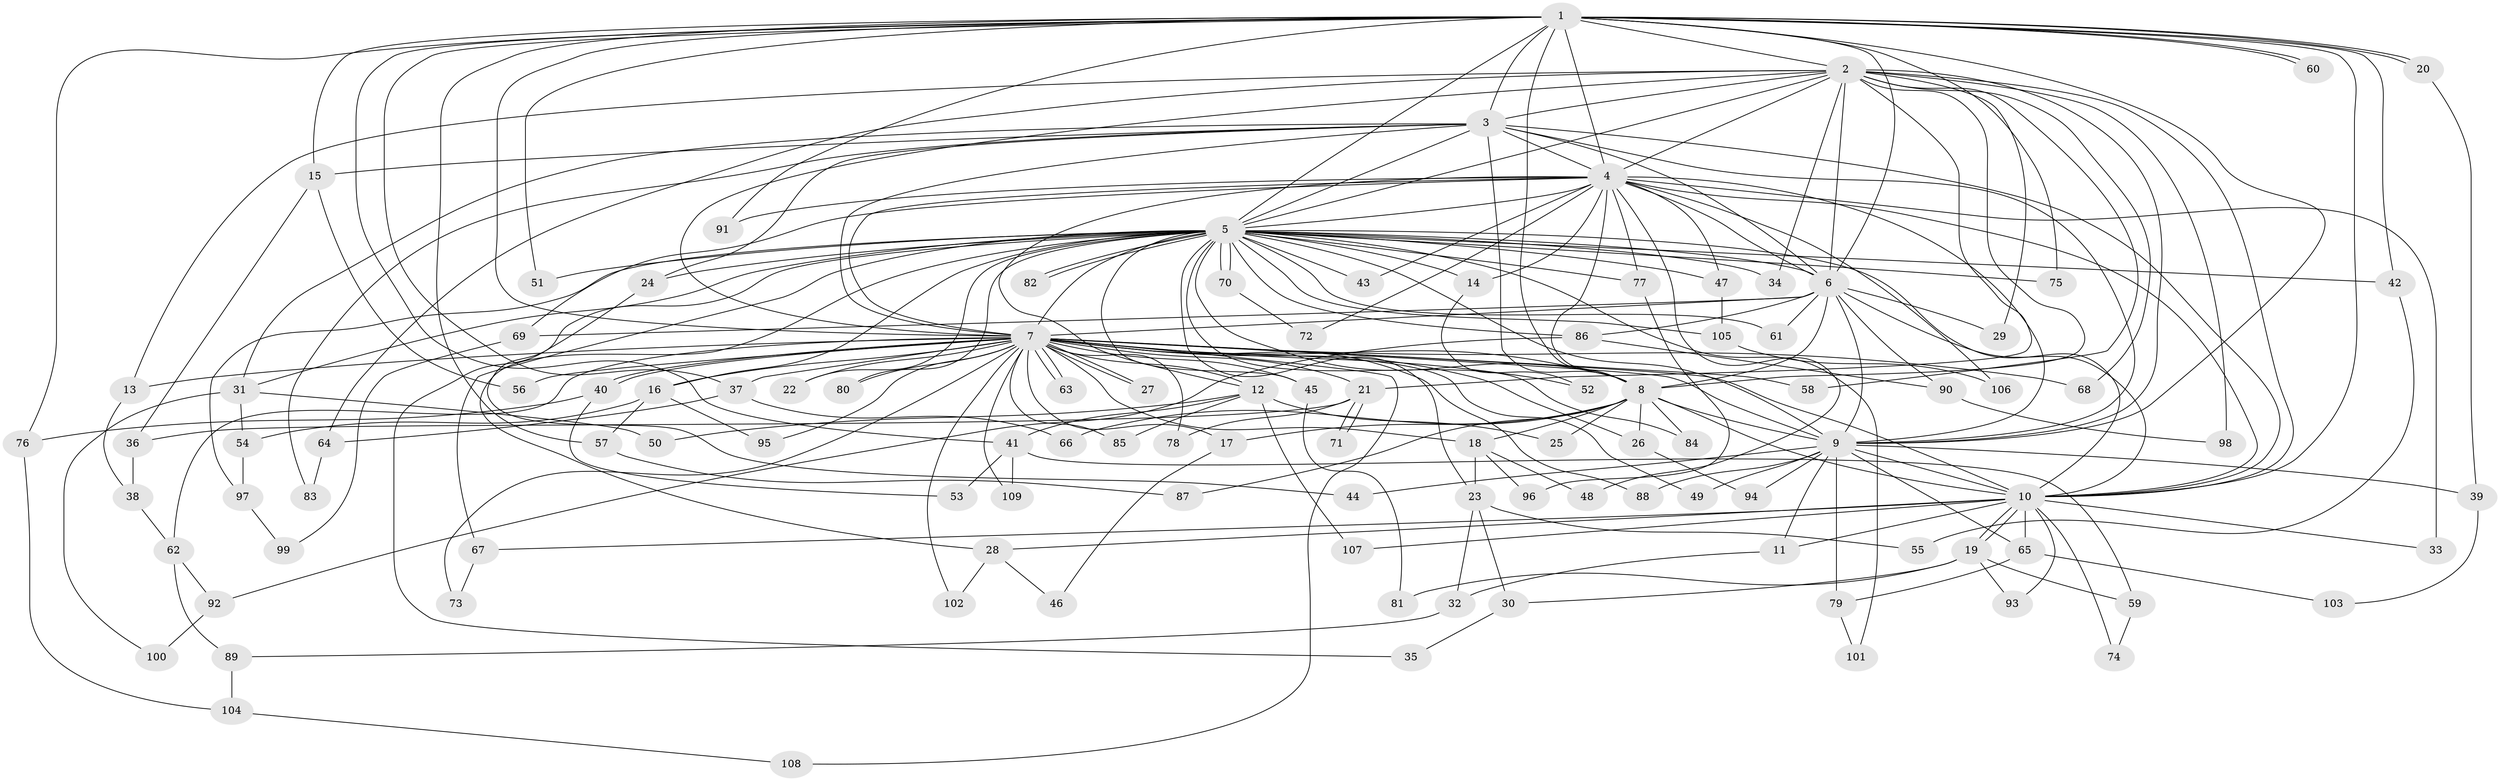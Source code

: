 // Generated by graph-tools (version 1.1) at 2025/11/02/27/25 16:11:02]
// undirected, 109 vertices, 243 edges
graph export_dot {
graph [start="1"]
  node [color=gray90,style=filled];
  1;
  2;
  3;
  4;
  5;
  6;
  7;
  8;
  9;
  10;
  11;
  12;
  13;
  14;
  15;
  16;
  17;
  18;
  19;
  20;
  21;
  22;
  23;
  24;
  25;
  26;
  27;
  28;
  29;
  30;
  31;
  32;
  33;
  34;
  35;
  36;
  37;
  38;
  39;
  40;
  41;
  42;
  43;
  44;
  45;
  46;
  47;
  48;
  49;
  50;
  51;
  52;
  53;
  54;
  55;
  56;
  57;
  58;
  59;
  60;
  61;
  62;
  63;
  64;
  65;
  66;
  67;
  68;
  69;
  70;
  71;
  72;
  73;
  74;
  75;
  76;
  77;
  78;
  79;
  80;
  81;
  82;
  83;
  84;
  85;
  86;
  87;
  88;
  89;
  90;
  91;
  92;
  93;
  94;
  95;
  96;
  97;
  98;
  99;
  100;
  101;
  102;
  103;
  104;
  105;
  106;
  107;
  108;
  109;
  1 -- 2;
  1 -- 3;
  1 -- 4;
  1 -- 5;
  1 -- 6;
  1 -- 7;
  1 -- 8;
  1 -- 9;
  1 -- 10;
  1 -- 15;
  1 -- 20;
  1 -- 20;
  1 -- 37;
  1 -- 41;
  1 -- 42;
  1 -- 51;
  1 -- 57;
  1 -- 60;
  1 -- 60;
  1 -- 75;
  1 -- 76;
  1 -- 91;
  2 -- 3;
  2 -- 4;
  2 -- 5;
  2 -- 6;
  2 -- 7;
  2 -- 8;
  2 -- 9;
  2 -- 10;
  2 -- 13;
  2 -- 21;
  2 -- 29;
  2 -- 34;
  2 -- 58;
  2 -- 64;
  2 -- 68;
  2 -- 98;
  3 -- 4;
  3 -- 5;
  3 -- 6;
  3 -- 7;
  3 -- 8;
  3 -- 9;
  3 -- 10;
  3 -- 15;
  3 -- 24;
  3 -- 31;
  3 -- 83;
  4 -- 5;
  4 -- 6;
  4 -- 7;
  4 -- 8;
  4 -- 9;
  4 -- 10;
  4 -- 12;
  4 -- 14;
  4 -- 33;
  4 -- 43;
  4 -- 47;
  4 -- 48;
  4 -- 69;
  4 -- 72;
  4 -- 77;
  4 -- 91;
  4 -- 106;
  5 -- 6;
  5 -- 7;
  5 -- 8;
  5 -- 9;
  5 -- 10;
  5 -- 14;
  5 -- 16;
  5 -- 22;
  5 -- 23;
  5 -- 24;
  5 -- 28;
  5 -- 31;
  5 -- 34;
  5 -- 35;
  5 -- 42;
  5 -- 43;
  5 -- 45;
  5 -- 47;
  5 -- 51;
  5 -- 61;
  5 -- 67;
  5 -- 70;
  5 -- 70;
  5 -- 75;
  5 -- 77;
  5 -- 80;
  5 -- 82;
  5 -- 82;
  5 -- 84;
  5 -- 86;
  5 -- 97;
  5 -- 101;
  5 -- 105;
  6 -- 7;
  6 -- 8;
  6 -- 9;
  6 -- 10;
  6 -- 29;
  6 -- 61;
  6 -- 69;
  6 -- 86;
  6 -- 90;
  7 -- 8;
  7 -- 9;
  7 -- 10;
  7 -- 12;
  7 -- 13;
  7 -- 16;
  7 -- 17;
  7 -- 18;
  7 -- 21;
  7 -- 22;
  7 -- 26;
  7 -- 27;
  7 -- 27;
  7 -- 37;
  7 -- 40;
  7 -- 40;
  7 -- 45;
  7 -- 49;
  7 -- 52;
  7 -- 56;
  7 -- 58;
  7 -- 62;
  7 -- 63;
  7 -- 63;
  7 -- 68;
  7 -- 73;
  7 -- 78;
  7 -- 80;
  7 -- 85;
  7 -- 88;
  7 -- 95;
  7 -- 102;
  7 -- 108;
  7 -- 109;
  8 -- 9;
  8 -- 10;
  8 -- 17;
  8 -- 18;
  8 -- 25;
  8 -- 26;
  8 -- 66;
  8 -- 84;
  8 -- 87;
  9 -- 10;
  9 -- 11;
  9 -- 39;
  9 -- 44;
  9 -- 49;
  9 -- 65;
  9 -- 79;
  9 -- 88;
  9 -- 94;
  10 -- 11;
  10 -- 19;
  10 -- 19;
  10 -- 28;
  10 -- 33;
  10 -- 65;
  10 -- 67;
  10 -- 74;
  10 -- 93;
  10 -- 107;
  11 -- 32;
  12 -- 25;
  12 -- 41;
  12 -- 50;
  12 -- 85;
  12 -- 107;
  13 -- 38;
  14 -- 52;
  15 -- 36;
  15 -- 56;
  16 -- 54;
  16 -- 57;
  16 -- 95;
  17 -- 46;
  18 -- 23;
  18 -- 48;
  18 -- 96;
  19 -- 30;
  19 -- 59;
  19 -- 81;
  19 -- 93;
  20 -- 39;
  21 -- 36;
  21 -- 71;
  21 -- 71;
  21 -- 78;
  23 -- 30;
  23 -- 32;
  23 -- 55;
  24 -- 44;
  26 -- 94;
  28 -- 46;
  28 -- 102;
  30 -- 35;
  31 -- 50;
  31 -- 54;
  31 -- 100;
  32 -- 89;
  36 -- 38;
  37 -- 64;
  37 -- 66;
  38 -- 62;
  39 -- 103;
  40 -- 53;
  40 -- 76;
  41 -- 53;
  41 -- 59;
  41 -- 109;
  42 -- 55;
  45 -- 81;
  47 -- 105;
  54 -- 97;
  57 -- 87;
  59 -- 74;
  62 -- 89;
  62 -- 92;
  64 -- 83;
  65 -- 79;
  65 -- 103;
  67 -- 73;
  69 -- 99;
  70 -- 72;
  76 -- 104;
  77 -- 96;
  79 -- 101;
  86 -- 90;
  86 -- 92;
  89 -- 104;
  90 -- 98;
  92 -- 100;
  97 -- 99;
  104 -- 108;
  105 -- 106;
}
